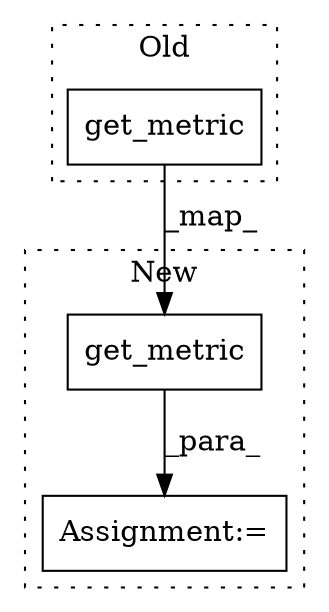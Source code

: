 digraph G {
subgraph cluster0 {
1 [label="get_metric" a="32" s="1335,1377" l="11,1" shape="box"];
label = "Old";
style="dotted";
}
subgraph cluster1 {
2 [label="get_metric" a="32" s="1291,1333" l="11,1" shape="box"];
3 [label="Assignment:=" a="7" s="1290" l="1" shape="box"];
label = "New";
style="dotted";
}
1 -> 2 [label="_map_"];
2 -> 3 [label="_para_"];
}